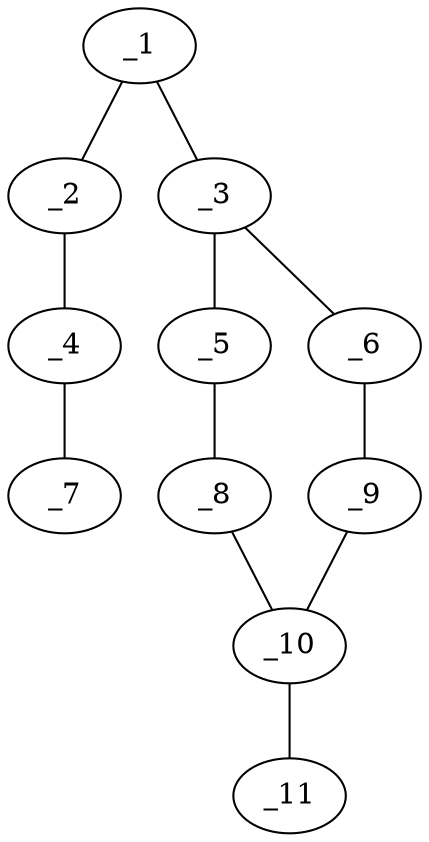 graph molid56501 {
	_1	 [charge=0,
		chem=1,
		symbol="C  ",
		x="2.866",
		y="0.75"];
	_2	 [charge=0,
		chem=5,
		symbol="S  ",
		x="3.7321",
		y="1.25"];
	_1 -- _2	 [valence=1];
	_3	 [charge=0,
		chem=1,
		symbol="C  ",
		x="2.866",
		y="-0.25"];
	_1 -- _3	 [valence=1];
	_4	 [charge=0,
		chem=1,
		symbol="C  ",
		x="3.7321",
		y="2.25"];
	_2 -- _4	 [valence=1];
	_5	 [charge=0,
		chem=1,
		symbol="C  ",
		x=2,
		y="-0.75"];
	_3 -- _5	 [valence=2];
	_6	 [charge=0,
		chem=1,
		symbol="C  ",
		x="3.7321",
		y="-0.75"];
	_3 -- _6	 [valence=1];
	_7	 [charge=0,
		chem=4,
		symbol="N  ",
		x="3.7321",
		y="3.25"];
	_4 -- _7	 [valence=3];
	_8	 [charge=0,
		chem=1,
		symbol="C  ",
		x=2,
		y="-1.75"];
	_5 -- _8	 [valence=1];
	_9	 [charge=0,
		chem=1,
		symbol="C  ",
		x="3.7321",
		y="-1.75"];
	_6 -- _9	 [valence=2];
	_10	 [charge=0,
		chem=1,
		symbol="C  ",
		x="2.866",
		y="-2.25"];
	_8 -- _10	 [valence=2];
	_9 -- _10	 [valence=1];
	_11	 [charge=0,
		chem=7,
		symbol="Cl ",
		x="2.866",
		y="-3.25"];
	_10 -- _11	 [valence=1];
}
